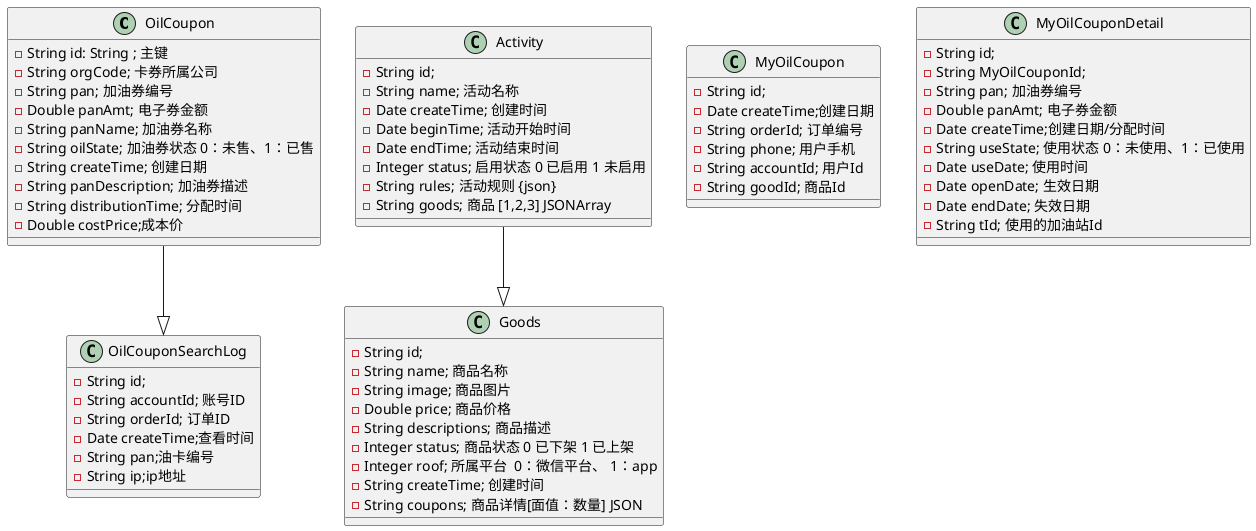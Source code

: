 @startuml

class OilCoupon{
   - String id: String ; 主键
   - String orgCode; 卡券所属公司
   - String pan; 加油券编号
   - Double panAmt; 电子券金额
   - String panName; 加油券名称
   - String oilState; 加油券状态 0：未售、1：已售
   - String createTime; 创建日期
   - String panDescription; 加油券描述
   - String distributionTime; 分配时间
   - Double costPrice;成本价
}

class OilCouponSearchLog {
   - String id;
   - String accountId; 账号ID
   - String orderId; 订单ID
   - Date createTime;查看时间
   - String pan;油卡编号
   - String ip;ip地址
}
class Goods {
   - String id;
   - String name; 商品名称
   - String image; 商品图片
   - Double price; 商品价格
   - String descriptions; 商品描述
   - Integer status; 商品状态 0 已下架 1 已上架
   - Integer roof; 所属平台  0：微信平台、 1：app
   - String createTime; 创建时间
   - String coupons; 商品详情[面值：数量] JSON
}

class Activity {
   - String id;
   - String name; 活动名称
   - Date createTime; 创建时间
   - Date beginTime; 活动开始时间
   - Date endTime; 活动结束时间
   - Integer status; 启用状态 0 已启用 1 未启用
   - String rules; 活动规则 {json}
   - String goods; 商品 [1,2,3] JSONArray
}
class MyOilCoupon {
   - String id;
   - Date createTime;创建日期
   - String orderId; 订单编号
   - String phone; 用户手机
   - String accountId; 用户Id
   - String goodId; 商品Id
}
class MyOilCouponDetail {
   - String id;
   - String MyOilCouponId;
   - String pan; 加油券编号
   - Double panAmt; 电子券金额
   - Date createTime;创建日期/分配时间
   - String useState; 使用状态 0：未使用、1：已使用
   - Date useDate; 使用时间
   - Date openDate; 生效日期
   - Date endDate; 失效日期
   - String tId; 使用的加油站Id
}


Activity  --|>Goods
OilCoupon --|>OilCouponSearchLog

@enduml